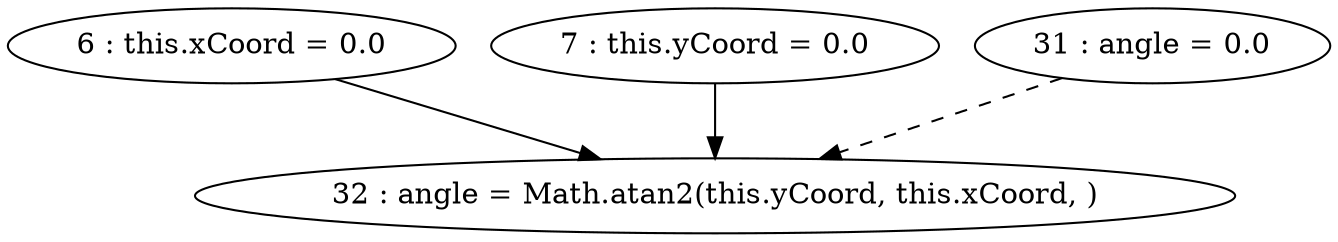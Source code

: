 digraph G {
"6 : this.xCoord = 0.0"
"6 : this.xCoord = 0.0" -> "32 : angle = Math.atan2(this.yCoord, this.xCoord, )"
"7 : this.yCoord = 0.0"
"7 : this.yCoord = 0.0" -> "32 : angle = Math.atan2(this.yCoord, this.xCoord, )"
"31 : angle = 0.0"
"31 : angle = 0.0" -> "32 : angle = Math.atan2(this.yCoord, this.xCoord, )" [style=dashed]
"32 : angle = Math.atan2(this.yCoord, this.xCoord, )"
}